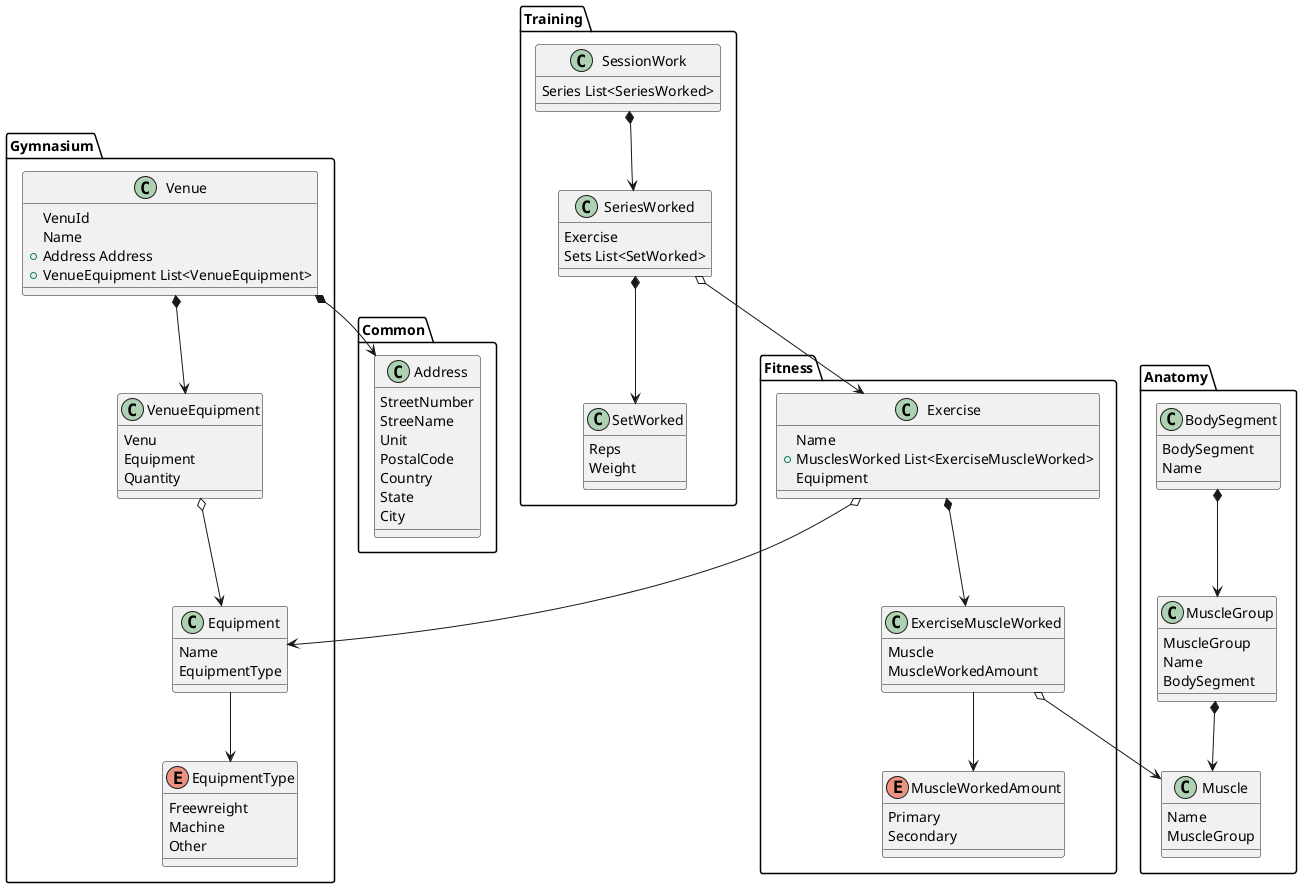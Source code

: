 @startuml

package Anatomy {
    class MuscleGroup {
        MuscleGroup
        Name
        BodySegment
    }

    class Muscle {
        Name
        MuscleGroup
    }

    class BodySegment {
        BodySegment
        Name
    }
    
    BodySegment *--> MuscleGroup
    MuscleGroup *--> Muscle
}

package Fitness {
    class Exercise {
        Name
        + MusclesWorked List<ExerciseMuscleWorked>
        Equipment
    }

    class ExerciseMuscleWorked {
        Muscle
        MuscleWorkedAmount
    }

    enum MuscleWorkedAmount {
        Primary
        Secondary
    }

    Exercise *--> ExerciseMuscleWorked
    ExerciseMuscleWorked --> MuscleWorkedAmount
    ExerciseMuscleWorked o--> Anatomy.Muscle
}

Fitness.Exercise o--> Gymnasium.Equipment

package Training {
    class SessionWork {
        Series List<SeriesWorked>
    }

    class SeriesWorked {
        Exercise
        Sets List<SetWorked>
    }

    class SetWorked {
        Reps
        Weight
    }

    SessionWork *--> SeriesWorked
    SeriesWorked *--> SetWorked
}

Training.SeriesWorked o--> Fitness.Exercise

package Gymnasium {
    class Venue {
        VenuId
        Name  
        + Address Address      
        + VenueEquipment List<VenueEquipment>
    }

    class VenueEquipment {
        Venu
        Equipment
        Quantity
    }

    class Equipment {
        Name
        EquipmentType
    }

    enum EquipmentType {
        Freewreight
        Machine
        Other
    }
    
    Venue *--> VenueEquipment
    VenueEquipment o--> Equipment
    Equipment --> EquipmentType
}
Venue *--> Common.Address

package Common {
    class Address {
        StreetNumber
        StreeName
        Unit
        PostalCode
        Country
        State
        City
    }
}
@enduml